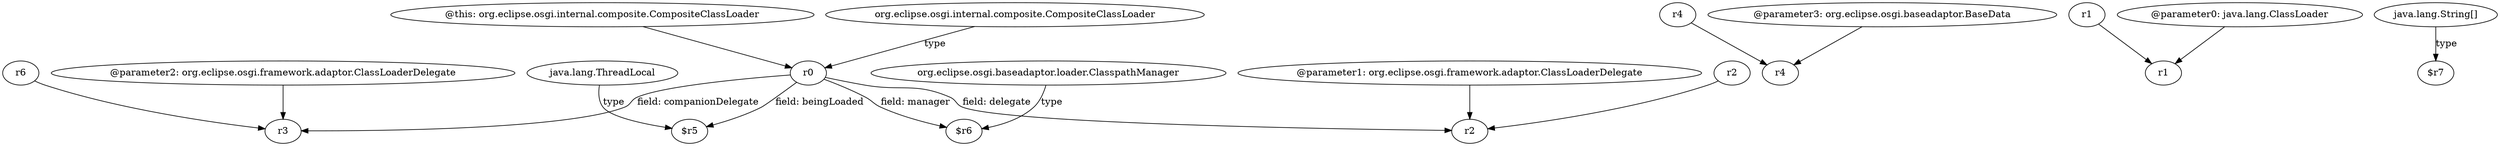 digraph g {
0[label="r0"]
1[label="r3"]
0->1[label="field: companionDelegate"]
2[label="@parameter2: org.eclipse.osgi.framework.adaptor.ClassLoaderDelegate"]
2->1[label=""]
3[label="$r5"]
0->3[label="field: beingLoaded"]
4[label="@parameter1: org.eclipse.osgi.framework.adaptor.ClassLoaderDelegate"]
5[label="r2"]
4->5[label=""]
6[label="r4"]
7[label="r4"]
6->7[label=""]
8[label="java.lang.ThreadLocal"]
8->3[label="type"]
0->5[label="field: delegate"]
9[label="@parameter3: org.eclipse.osgi.baseadaptor.BaseData"]
9->7[label=""]
10[label="r1"]
11[label="r1"]
10->11[label=""]
12[label="r2"]
12->5[label=""]
13[label="r6"]
13->1[label=""]
14[label="@parameter0: java.lang.ClassLoader"]
14->11[label=""]
15[label="$r6"]
0->15[label="field: manager"]
16[label="@this: org.eclipse.osgi.internal.composite.CompositeClassLoader"]
16->0[label=""]
17[label="org.eclipse.osgi.baseadaptor.loader.ClasspathManager"]
17->15[label="type"]
18[label="org.eclipse.osgi.internal.composite.CompositeClassLoader"]
18->0[label="type"]
19[label="java.lang.String[]"]
20[label="$r7"]
19->20[label="type"]
}